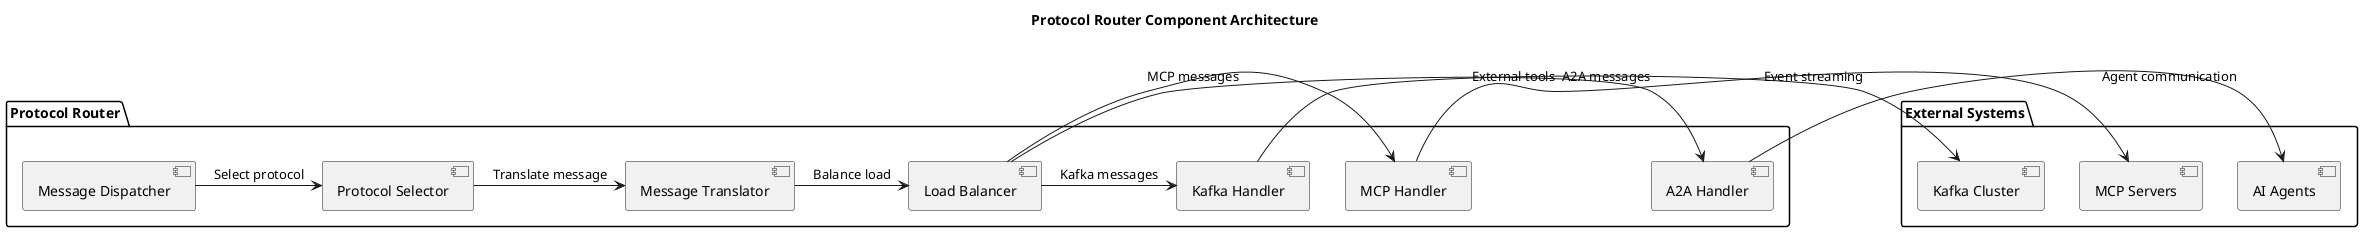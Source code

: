 @startuml
title Protocol Router Component Architecture

package "Protocol Router" {
    component "Message Dispatcher" as Dispatcher
    component "A2A Handler" as A2AHandler
    component "MCP Handler" as MCPHandler
    component "Kafka Handler" as KafkaHandler
    component "Protocol Selector" as Selector
    component "Message Translator" as Translator
    component "Load Balancer" as LoadBalancer
}

package "External Systems" {
    component "AI Agents" as Agents
    component "MCP Servers" as MCPServers
    component "Kafka Cluster" as Kafka
}

Dispatcher -> Selector : Select protocol
Selector -> Translator : Translate message
Translator -> LoadBalancer : Balance load
LoadBalancer -> A2AHandler : A2A messages
LoadBalancer -> MCPHandler : MCP messages
LoadBalancer -> KafkaHandler : Kafka messages
A2AHandler -> Agents : Agent communication
MCPHandler -> MCPServers : External tools
KafkaHandler -> Kafka : Event streaming

@enduml